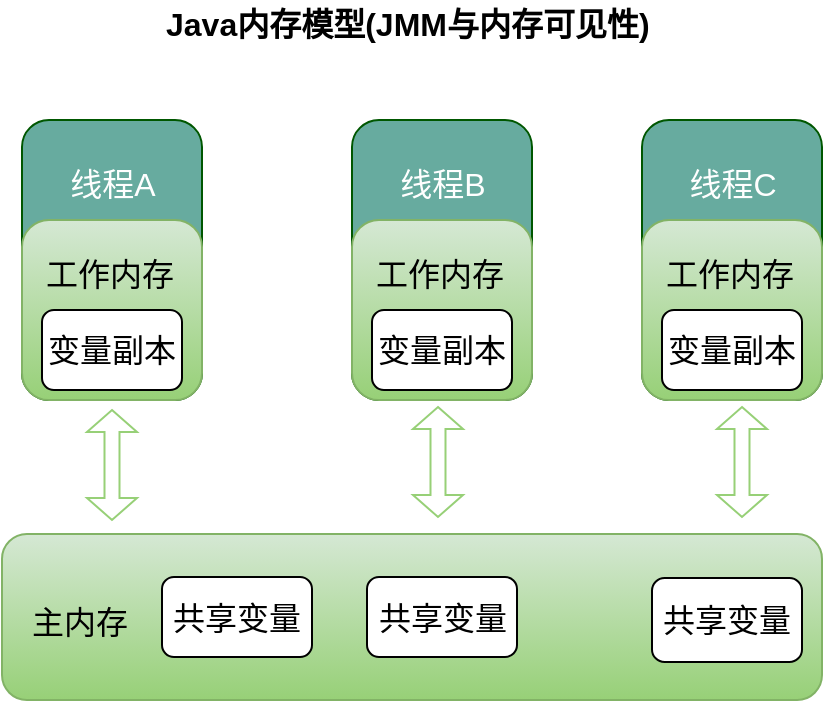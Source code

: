 <mxfile version="10.7.3" type="github"><diagram id="vJ-QwX5H1grMtoS1nUNN" name="第 1 页"><mxGraphModel dx="1010" dy="571" grid="1" gridSize="10" guides="1" tooltips="1" connect="1" arrows="1" fold="1" page="1" pageScale="1" pageWidth="3300" pageHeight="4681" math="0" shadow="0"><root><mxCell id="0"/><mxCell id="1" parent="0"/><mxCell id="RHql8dd4VOrjxYyGl-rB-2" value="" style="rounded=1;whiteSpace=wrap;html=1;fontSize=16;direction=south;fillColor=#67AB9F;strokeColor=#005700;fontColor=#ffffff;" vertex="1" parent="1"><mxGeometry x="290" y="250" width="90" height="140" as="geometry"/></mxCell><mxCell id="RHql8dd4VOrjxYyGl-rB-5" value="" style="rounded=1;whiteSpace=wrap;html=1;fontSize=16;fillColor=#d5e8d4;strokeColor=#82b366;gradientColor=#97d077;" vertex="1" parent="1"><mxGeometry x="290" y="300" width="90" height="90" as="geometry"/></mxCell><mxCell id="RHql8dd4VOrjxYyGl-rB-1" value="Java内存模型(JMM与内存可见性)" style="text;html=1;resizable=0;points=[];autosize=1;align=left;verticalAlign=top;spacingTop=-4;fontSize=16;fontStyle=1" vertex="1" parent="1"><mxGeometry x="360" y="190" width="190" height="20" as="geometry"/></mxCell><mxCell id="RHql8dd4VOrjxYyGl-rB-4" value="变量副本" style="rounded=1;whiteSpace=wrap;html=1;fontSize=16;" vertex="1" parent="1"><mxGeometry x="300" y="345" width="70" height="40" as="geometry"/></mxCell><mxCell id="RHql8dd4VOrjxYyGl-rB-7" value="线程A" style="text;html=1;resizable=0;points=[];autosize=1;align=center;verticalAlign=top;spacingTop=-4;fontSize=16;fontColor=#FFFFFF;" vertex="1" parent="1"><mxGeometry x="305" y="270" width="60" height="20" as="geometry"/></mxCell><mxCell id="RHql8dd4VOrjxYyGl-rB-8" value="工作内存" style="text;html=1;resizable=0;points=[];autosize=1;align=left;verticalAlign=top;spacingTop=-4;fontSize=16;fontColor=#000000;" vertex="1" parent="1"><mxGeometry x="300" y="315" width="80" height="20" as="geometry"/></mxCell><mxCell id="RHql8dd4VOrjxYyGl-rB-10" value="" style="rounded=1;whiteSpace=wrap;html=1;fontSize=16;direction=south;fillColor=#67AB9F;strokeColor=#005700;fontColor=#ffffff;" vertex="1" parent="1"><mxGeometry x="455" y="250" width="90" height="140" as="geometry"/></mxCell><mxCell id="RHql8dd4VOrjxYyGl-rB-11" value="" style="rounded=1;whiteSpace=wrap;html=1;fontSize=16;fillColor=#d5e8d4;strokeColor=#82b366;gradientColor=#97d077;" vertex="1" parent="1"><mxGeometry x="455" y="300" width="90" height="90" as="geometry"/></mxCell><mxCell id="RHql8dd4VOrjxYyGl-rB-12" value="变量副本" style="rounded=1;whiteSpace=wrap;html=1;fontSize=16;" vertex="1" parent="1"><mxGeometry x="465" y="345" width="70" height="40" as="geometry"/></mxCell><mxCell id="RHql8dd4VOrjxYyGl-rB-13" value="线程B" style="text;html=1;resizable=0;points=[];autosize=1;align=center;verticalAlign=top;spacingTop=-4;fontSize=16;fontColor=#FFFFFF;" vertex="1" parent="1"><mxGeometry x="470" y="270" width="60" height="20" as="geometry"/></mxCell><mxCell id="RHql8dd4VOrjxYyGl-rB-14" value="工作内存" style="text;html=1;resizable=0;points=[];autosize=1;align=left;verticalAlign=top;spacingTop=-4;fontSize=16;fontColor=#000000;" vertex="1" parent="1"><mxGeometry x="465" y="315" width="80" height="20" as="geometry"/></mxCell><mxCell id="RHql8dd4VOrjxYyGl-rB-15" value="" style="rounded=1;whiteSpace=wrap;html=1;fontSize=16;direction=south;fillColor=#67AB9F;strokeColor=#005700;fontColor=#ffffff;" vertex="1" parent="1"><mxGeometry x="600" y="250" width="90" height="140" as="geometry"/></mxCell><mxCell id="RHql8dd4VOrjxYyGl-rB-16" value="" style="rounded=1;whiteSpace=wrap;html=1;fontSize=16;fillColor=#d5e8d4;strokeColor=#82b366;gradientColor=#97d077;" vertex="1" parent="1"><mxGeometry x="600" y="300" width="90" height="90" as="geometry"/></mxCell><mxCell id="RHql8dd4VOrjxYyGl-rB-17" value="变量副本" style="rounded=1;whiteSpace=wrap;html=1;fontSize=16;" vertex="1" parent="1"><mxGeometry x="610" y="345" width="70" height="40" as="geometry"/></mxCell><mxCell id="RHql8dd4VOrjxYyGl-rB-18" value="线程C" style="text;html=1;resizable=0;points=[];autosize=1;align=center;verticalAlign=top;spacingTop=-4;fontSize=16;fontColor=#FFFFFF;" vertex="1" parent="1"><mxGeometry x="615" y="270" width="60" height="20" as="geometry"/></mxCell><mxCell id="RHql8dd4VOrjxYyGl-rB-19" value="工作内存" style="text;html=1;resizable=0;points=[];autosize=1;align=left;verticalAlign=top;spacingTop=-4;fontSize=16;fontColor=#000000;" vertex="1" parent="1"><mxGeometry x="610" y="315" width="80" height="20" as="geometry"/></mxCell><mxCell id="RHql8dd4VOrjxYyGl-rB-20" value="" style="rounded=1;whiteSpace=wrap;html=1;fillColor=#d5e8d4;fontSize=16;align=center;gradientColor=#97d077;strokeColor=#82b366;" vertex="1" parent="1"><mxGeometry x="280" y="457" width="410" height="83" as="geometry"/></mxCell><mxCell id="RHql8dd4VOrjxYyGl-rB-23" value="" style="shape=doubleArrow;direction=south;whiteSpace=wrap;html=1;fillColor=#FFFFFF;fontSize=16;fontColor=#000000;align=center;strokeColor=#97D077;" vertex="1" parent="1"><mxGeometry x="322.5" y="395" width="25" height="55" as="geometry"/></mxCell><mxCell id="RHql8dd4VOrjxYyGl-rB-26" value="共享变量" style="rounded=1;whiteSpace=wrap;html=1;strokeColor=#000000;fillColor=#FFFFFF;fontSize=16;fontColor=#000000;align=center;" vertex="1" parent="1"><mxGeometry x="360" y="478.5" width="75" height="40" as="geometry"/></mxCell><mxCell id="RHql8dd4VOrjxYyGl-rB-27" value="主内存" style="text;html=1;resizable=0;points=[];autosize=1;align=left;verticalAlign=top;spacingTop=-4;fontSize=16;fontColor=#000000;" vertex="1" parent="1"><mxGeometry x="292.5" y="488.5" width="60" height="20" as="geometry"/></mxCell><mxCell id="RHql8dd4VOrjxYyGl-rB-28" value="共享变量" style="rounded=1;whiteSpace=wrap;html=1;strokeColor=#000000;fillColor=#FFFFFF;fontSize=16;fontColor=#000000;align=center;" vertex="1" parent="1"><mxGeometry x="462.5" y="478.5" width="75" height="40" as="geometry"/></mxCell><mxCell id="RHql8dd4VOrjxYyGl-rB-29" value="共享变量" style="rounded=1;whiteSpace=wrap;html=1;strokeColor=#000000;fillColor=#FFFFFF;fontSize=16;fontColor=#000000;align=center;" vertex="1" parent="1"><mxGeometry x="605" y="479" width="75" height="42" as="geometry"/></mxCell><mxCell id="RHql8dd4VOrjxYyGl-rB-32" value="" style="shape=doubleArrow;direction=south;whiteSpace=wrap;html=1;fillColor=#FFFFFF;fontSize=16;fontColor=#000000;align=center;strokeColor=#97D077;" vertex="1" parent="1"><mxGeometry x="485.5" y="393.5" width="25" height="55" as="geometry"/></mxCell><mxCell id="RHql8dd4VOrjxYyGl-rB-37" value="" style="shape=doubleArrow;direction=south;whiteSpace=wrap;html=1;fillColor=#FFFFFF;fontSize=16;fontColor=#000000;align=center;strokeColor=#97D077;" vertex="1" parent="1"><mxGeometry x="637.5" y="393.5" width="25" height="55" as="geometry"/></mxCell></root></mxGraphModel></diagram></mxfile>